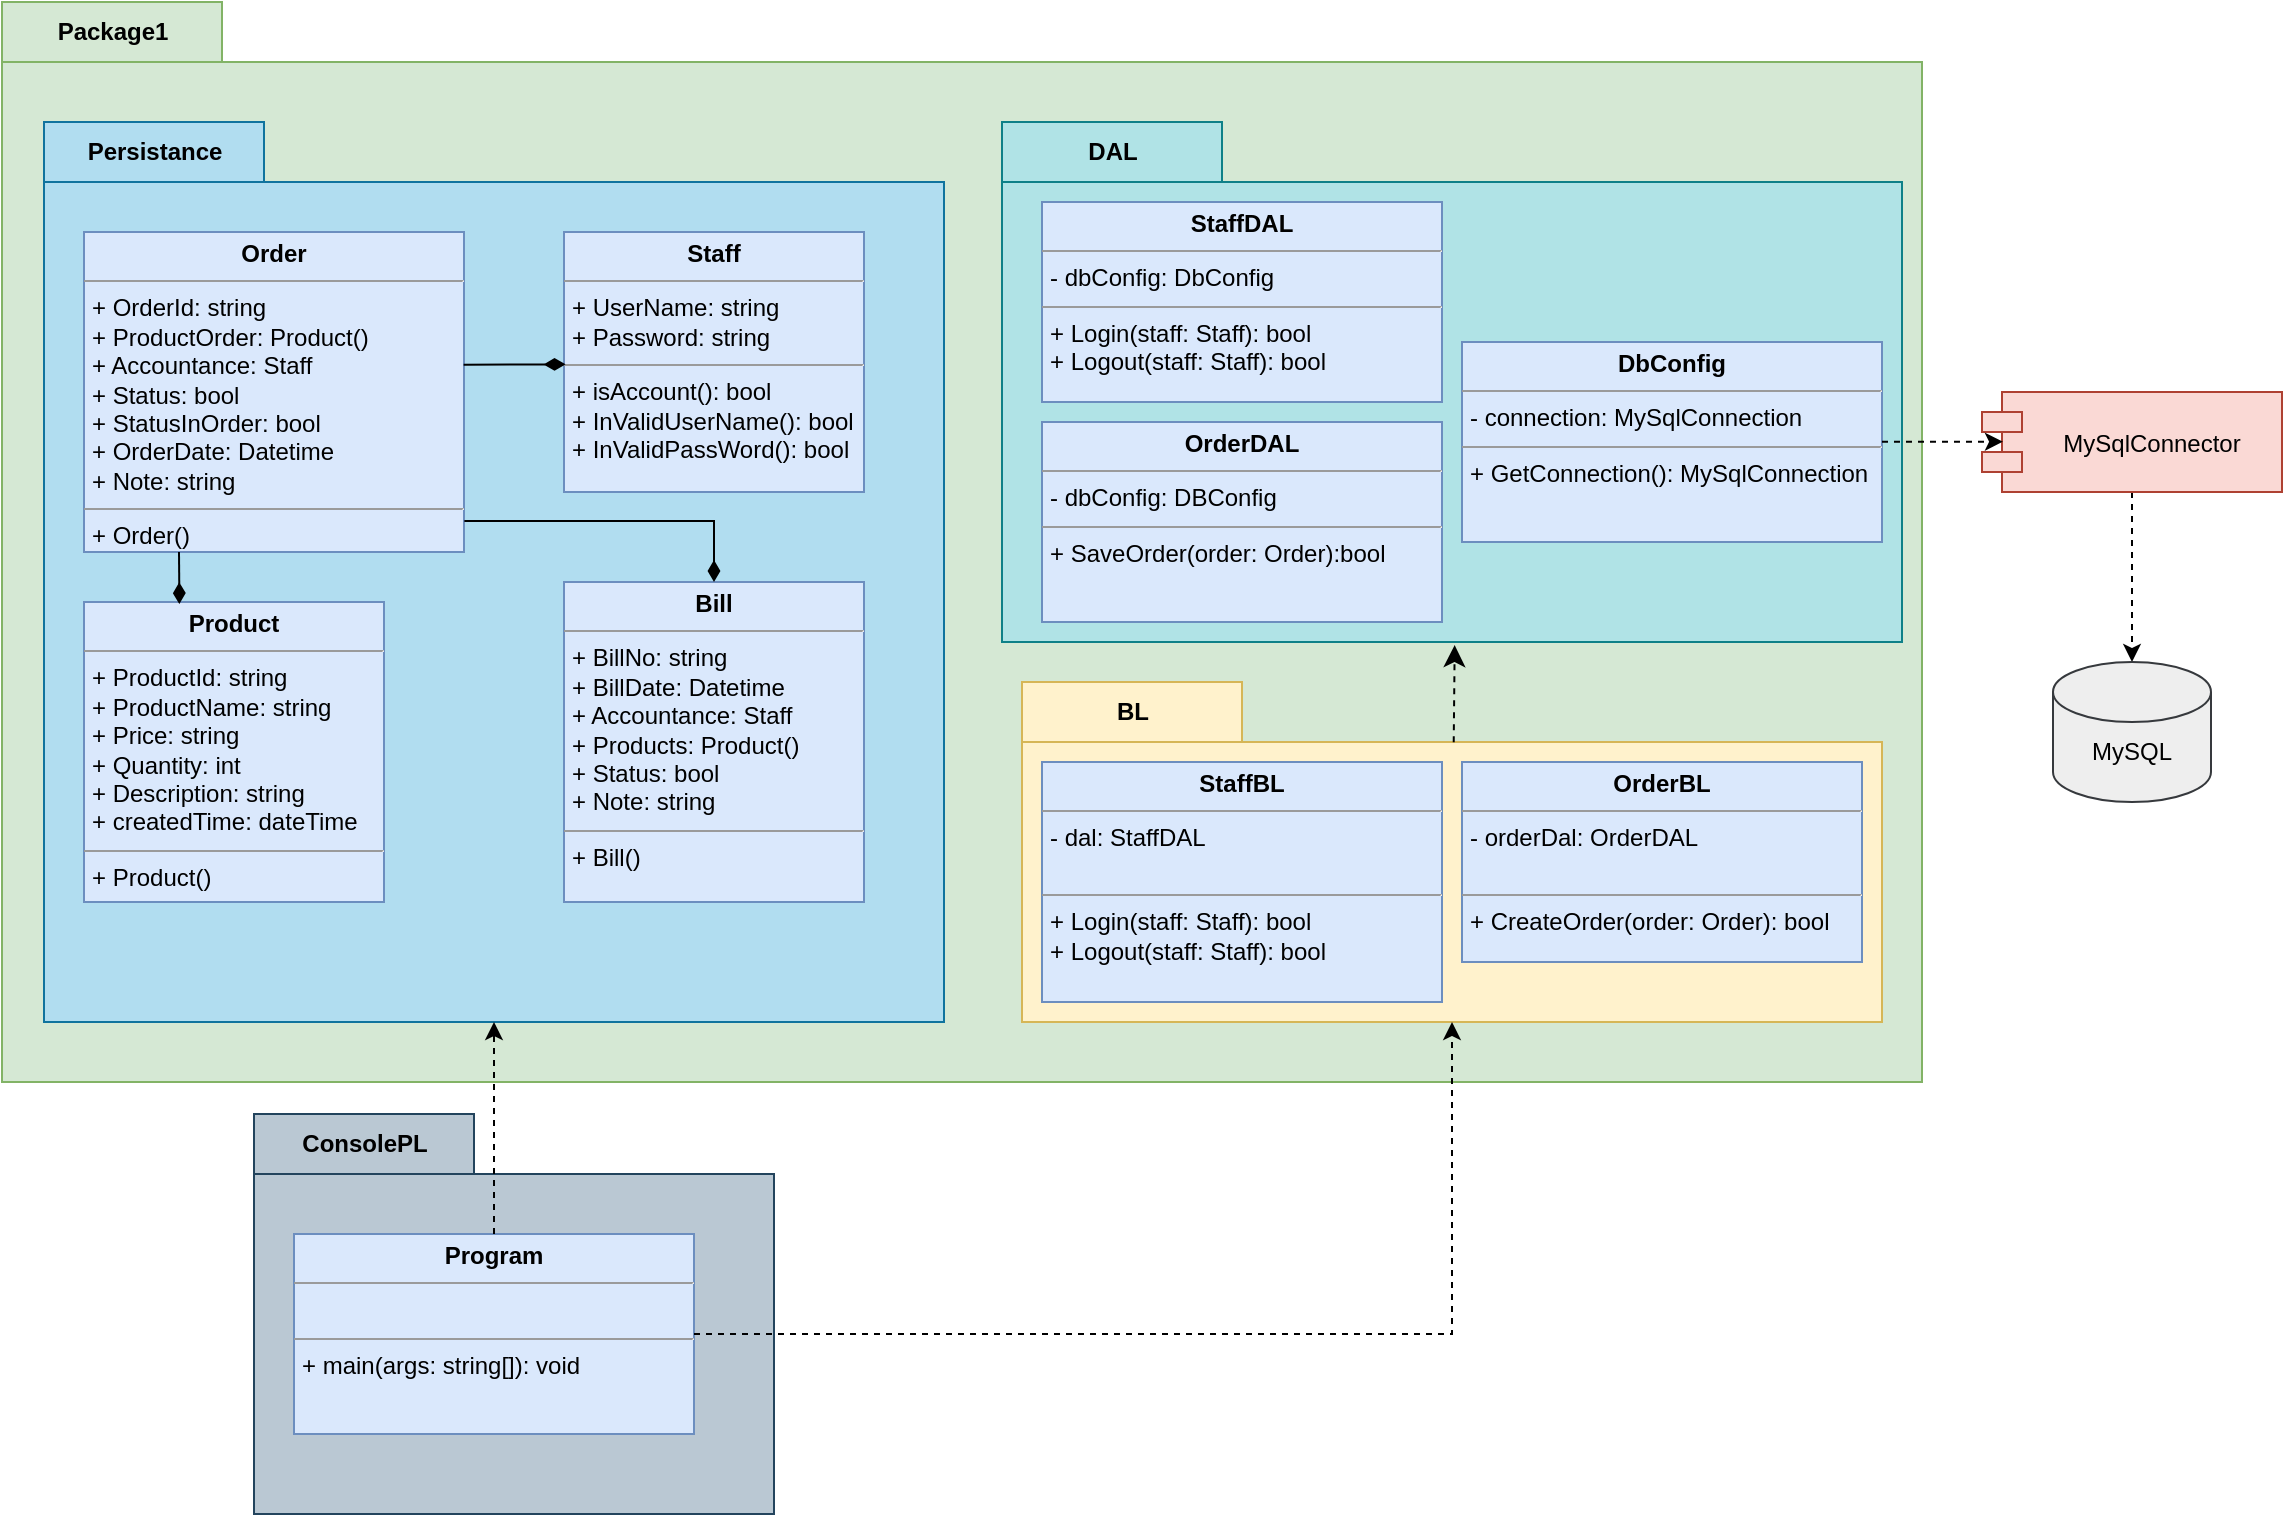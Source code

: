 <mxfile version="21.3.7" type="device">
  <diagram id="ssUUaxzEcrllIjIMbvva" name="Class Diagram">
    <mxGraphModel dx="1179" dy="602" grid="1" gridSize="10" guides="1" tooltips="1" connect="1" arrows="1" fold="1" page="1" pageScale="1" pageWidth="1169" pageHeight="827" math="0" shadow="0">
      <root>
        <mxCell id="0" />
        <mxCell id="1" parent="0" />
        <mxCell id="egkqMNy7m-KPahkOpKZH-75" style="edgeStyle=none;rounded=0;orthogonalLoop=1;jettySize=auto;html=1;entryX=0.5;entryY=0;entryDx=0;entryDy=0;entryPerimeter=0;dashed=1;endArrow=classic;endFill=1;" parent="1" source="egkqMNy7m-KPahkOpKZH-30" target="egkqMNy7m-KPahkOpKZH-49" edge="1">
          <mxGeometry relative="1" as="geometry" />
        </mxCell>
        <mxCell id="egkqMNy7m-KPahkOpKZH-30" value="MySqlConnector" style="shape=module;align=left;spacingLeft=20;align=center;verticalAlign=middle;fillColor=#fad9d5;strokeColor=#ae4132;" parent="1" vertex="1">
          <mxGeometry x="1004" y="229" width="150" height="50" as="geometry" />
        </mxCell>
        <mxCell id="egkqMNy7m-KPahkOpKZH-42" value="Package1" style="shape=folder;fontStyle=1;tabWidth=110;tabHeight=30;tabPosition=left;html=1;boundedLbl=1;labelInHeader=1;container=1;collapsible=0;recursiveResize=0;fillColor=#d5e8d4;strokeColor=#82b366;" parent="1" vertex="1">
          <mxGeometry x="14" y="34" width="960" height="540" as="geometry" />
        </mxCell>
        <mxCell id="egkqMNy7m-KPahkOpKZH-13" value="Persistance" style="shape=folder;fontStyle=1;tabWidth=110;tabHeight=30;tabPosition=left;html=1;boundedLbl=1;labelInHeader=1;container=1;collapsible=0;recursiveResize=0;fillColor=#b1ddf0;strokeColor=#10739e;" parent="egkqMNy7m-KPahkOpKZH-42" vertex="1">
          <mxGeometry x="21" y="60" width="450" height="450" as="geometry" />
        </mxCell>
        <mxCell id="egkqMNy7m-KPahkOpKZH-15" value="&lt;p style=&quot;margin:0px;margin-top:4px;text-align:center;&quot;&gt;&lt;b&gt;Staff&lt;/b&gt;&lt;/p&gt;&lt;hr size=&quot;1&quot;&gt;&lt;p style=&quot;margin:0px;margin-left:4px;&quot;&gt;+ UserName: string&lt;/p&gt;&lt;p style=&quot;margin:0px;margin-left:4px;&quot;&gt;+ Password: string&lt;/p&gt;&lt;hr size=&quot;1&quot;&gt;&lt;p style=&quot;margin:0px;margin-left:4px;&quot;&gt;+ isAccount(): bool&lt;/p&gt;&lt;p style=&quot;margin:0px;margin-left:4px;&quot;&gt;+ InValidUserName(): bool&lt;/p&gt;&lt;p style=&quot;margin:0px;margin-left:4px;&quot;&gt;+ InValidPassWord(): bool&lt;/p&gt;" style="verticalAlign=top;align=left;overflow=fill;fontSize=12;fontFamily=Helvetica;html=1;fillColor=#dae8fc;strokeColor=#6c8ebf;" parent="egkqMNy7m-KPahkOpKZH-13" vertex="1">
          <mxGeometry x="260" y="55" width="150" height="130" as="geometry" />
        </mxCell>
        <mxCell id="egkqMNy7m-KPahkOpKZH-16" value="&lt;p style=&quot;margin:0px;margin-top:4px;text-align:center;&quot;&gt;&lt;b&gt;Product&lt;/b&gt;&lt;/p&gt;&lt;hr size=&quot;1&quot;&gt;&lt;p style=&quot;margin:0px;margin-left:4px;&quot;&gt;+ ProductId: string&lt;/p&gt;&lt;p style=&quot;margin:0px;margin-left:4px;&quot;&gt;+ ProductName: string&lt;/p&gt;&lt;p style=&quot;margin:0px;margin-left:4px;&quot;&gt;+ Price: string&lt;/p&gt;&lt;p style=&quot;margin:0px;margin-left:4px;&quot;&gt;+ Quantity: int&lt;/p&gt;&lt;p style=&quot;margin:0px;margin-left:4px;&quot;&gt;+ Description: string&lt;/p&gt;&lt;p style=&quot;margin:0px;margin-left:4px;&quot;&gt;+ createdTime: dateTime&lt;/p&gt;&lt;hr size=&quot;1&quot;&gt;&lt;p style=&quot;margin:0px;margin-left:4px;&quot;&gt;+ Product()&amp;nbsp;&lt;/p&gt;" style="verticalAlign=top;align=left;overflow=fill;fontSize=12;fontFamily=Helvetica;html=1;fillColor=#dae8fc;strokeColor=#6c8ebf;" parent="egkqMNy7m-KPahkOpKZH-13" vertex="1">
          <mxGeometry x="20" y="240" width="150" height="150" as="geometry" />
        </mxCell>
        <mxCell id="egkqMNy7m-KPahkOpKZH-17" value="&lt;p style=&quot;margin:0px;margin-top:4px;text-align:center;&quot;&gt;&lt;b&gt;Order&lt;/b&gt;&lt;/p&gt;&lt;hr size=&quot;1&quot;&gt;&lt;p style=&quot;margin:0px;margin-left:4px;&quot;&gt;+ OrderId: string&amp;nbsp;&lt;/p&gt;&lt;p style=&quot;margin:0px;margin-left:4px;&quot;&gt;+ ProductOrder: Product()&lt;/p&gt;&lt;p style=&quot;margin:0px;margin-left:4px;&quot;&gt;+ Accountance: Staff&lt;/p&gt;&lt;p style=&quot;margin:0px;margin-left:4px;&quot;&gt;+ Status: bool&lt;/p&gt;&lt;p style=&quot;margin: 0px 0px 0px 4px;&quot;&gt;+ StatusInOrder: bool&lt;/p&gt;&lt;p style=&quot;margin:0px;margin-left:4px;&quot;&gt;+ OrderDate: Datetime&lt;/p&gt;&lt;p style=&quot;margin:0px;margin-left:4px;&quot;&gt;+ Note: string&lt;/p&gt;&lt;hr size=&quot;1&quot;&gt;&lt;p style=&quot;margin:0px;margin-left:4px;&quot;&gt;&lt;span style=&quot;background-color: initial;&quot;&gt;+ Order()&lt;/span&gt;&lt;br&gt;&lt;/p&gt;" style="verticalAlign=top;align=left;overflow=fill;fontSize=12;fontFamily=Helvetica;html=1;fillColor=#dae8fc;strokeColor=#6c8ebf;" parent="egkqMNy7m-KPahkOpKZH-13" vertex="1">
          <mxGeometry x="20" y="55" width="190" height="160" as="geometry" />
        </mxCell>
        <mxCell id="egkqMNy7m-KPahkOpKZH-18" value="" style="endArrow=none;startArrow=diamondThin;endFill=0;startFill=1;html=1;verticalAlign=bottom;labelBackgroundColor=none;strokeWidth=1;startSize=8;endSize=8;rounded=0;entryX=0.25;entryY=1;entryDx=0;entryDy=0;exitX=0.318;exitY=0.007;exitDx=0;exitDy=0;exitPerimeter=0;" parent="egkqMNy7m-KPahkOpKZH-13" source="egkqMNy7m-KPahkOpKZH-16" target="egkqMNy7m-KPahkOpKZH-17" edge="1">
          <mxGeometry width="160" relative="1" as="geometry">
            <mxPoint x="-60" y="320" as="sourcePoint" />
            <mxPoint x="100" y="320" as="targetPoint" />
          </mxGeometry>
        </mxCell>
        <mxCell id="egkqMNy7m-KPahkOpKZH-19" value="" style="endArrow=none;startArrow=diamondThin;endFill=0;startFill=1;html=1;verticalAlign=bottom;labelBackgroundColor=none;strokeWidth=1;startSize=8;endSize=8;rounded=0;entryX=0.999;entryY=0.415;entryDx=0;entryDy=0;exitX=0.005;exitY=0.509;exitDx=0;exitDy=0;exitPerimeter=0;entryPerimeter=0;" parent="egkqMNy7m-KPahkOpKZH-13" source="egkqMNy7m-KPahkOpKZH-15" target="egkqMNy7m-KPahkOpKZH-17" edge="1">
          <mxGeometry width="160" relative="1" as="geometry">
            <mxPoint x="250" y="310" as="sourcePoint" />
            <mxPoint x="40" y="150" as="targetPoint" />
          </mxGeometry>
        </mxCell>
        <mxCell id="egkqMNy7m-KPahkOpKZH-20" value="&lt;p style=&quot;margin:0px;margin-top:4px;text-align:center;&quot;&gt;&lt;b&gt;Bill&lt;/b&gt;&lt;/p&gt;&lt;hr size=&quot;1&quot;&gt;&lt;p style=&quot;margin:0px;margin-left:4px;&quot;&gt;+ BillNo: string&lt;/p&gt;&lt;p style=&quot;margin:0px;margin-left:4px;&quot;&gt;+ BillDate: Datetime&lt;/p&gt;&lt;p style=&quot;margin:0px;margin-left:4px;&quot;&gt;+ Accountance: Staff&lt;/p&gt;&lt;p style=&quot;margin:0px;margin-left:4px;&quot;&gt;+ Products: Product()&lt;/p&gt;&lt;p style=&quot;margin:0px;margin-left:4px;&quot;&gt;+ Status: bool&lt;/p&gt;&lt;p style=&quot;margin:0px;margin-left:4px;&quot;&gt;+ Note: string&lt;/p&gt;&lt;hr size=&quot;1&quot;&gt;&lt;p style=&quot;margin:0px;margin-left:4px;&quot;&gt;+ Bill()&amp;nbsp;&lt;/p&gt;" style="verticalAlign=top;align=left;overflow=fill;fontSize=12;fontFamily=Helvetica;html=1;fillColor=#dae8fc;strokeColor=#6c8ebf;" parent="egkqMNy7m-KPahkOpKZH-13" vertex="1">
          <mxGeometry x="260" y="230" width="150" height="160" as="geometry" />
        </mxCell>
        <mxCell id="egkqMNy7m-KPahkOpKZH-80" value="" style="endArrow=none;startArrow=diamondThin;endFill=0;startFill=1;html=1;verticalAlign=bottom;labelBackgroundColor=none;strokeWidth=1;startSize=8;endSize=8;rounded=0;entryX=1.001;entryY=0.903;entryDx=0;entryDy=0;exitX=0.5;exitY=0;exitDx=0;exitDy=0;entryPerimeter=0;edgeStyle=orthogonalEdgeStyle;" parent="egkqMNy7m-KPahkOpKZH-13" source="egkqMNy7m-KPahkOpKZH-20" target="egkqMNy7m-KPahkOpKZH-17" edge="1">
          <mxGeometry width="160" relative="1" as="geometry">
            <mxPoint x="304.75" y="225.17" as="sourcePoint" />
            <mxPoint x="253.81" y="225.4" as="targetPoint" />
            <Array as="points">
              <mxPoint x="335" y="200" />
            </Array>
          </mxGeometry>
        </mxCell>
        <mxCell id="egkqMNy7m-KPahkOpKZH-34" value="DAL" style="shape=folder;fontStyle=1;tabWidth=110;tabHeight=30;tabPosition=left;html=1;boundedLbl=1;labelInHeader=1;container=1;collapsible=0;recursiveResize=0;fillColor=#b0e3e6;strokeColor=#0e8088;" parent="egkqMNy7m-KPahkOpKZH-42" vertex="1">
          <mxGeometry x="500" y="60" width="450" height="260" as="geometry" />
        </mxCell>
        <mxCell id="egkqMNy7m-KPahkOpKZH-35" value="&lt;p style=&quot;margin:0px;margin-top:4px;text-align:center;&quot;&gt;&lt;b&gt;StaffDAL&lt;/b&gt;&lt;/p&gt;&lt;hr size=&quot;1&quot;&gt;&lt;p style=&quot;margin:0px;margin-left:4px;&quot;&gt;- dbConfig: DbConfig&lt;/p&gt;&lt;hr size=&quot;1&quot;&gt;&lt;p style=&quot;margin:0px;margin-left:4px;&quot;&gt;+ Login(staff: Staff): bool&lt;/p&gt;&lt;p style=&quot;margin:0px;margin-left:4px;&quot;&gt;+ Logout(staff: Staff): bool&lt;br&gt;&lt;/p&gt;" style="verticalAlign=top;align=left;overflow=fill;fontSize=12;fontFamily=Helvetica;html=1;fillColor=#dae8fc;strokeColor=#6c8ebf;" parent="egkqMNy7m-KPahkOpKZH-34" vertex="1">
          <mxGeometry x="20" y="40" width="200" height="100" as="geometry" />
        </mxCell>
        <mxCell id="egkqMNy7m-KPahkOpKZH-37" value="&lt;p style=&quot;margin:0px;margin-top:4px;text-align:center;&quot;&gt;&lt;b&gt;OrderDAL&lt;/b&gt;&lt;/p&gt;&lt;hr size=&quot;1&quot;&gt;&lt;p style=&quot;margin:0px;margin-left:4px;&quot;&gt;- dbConfig: DBConfig&lt;br&gt;&lt;/p&gt;&lt;hr size=&quot;1&quot;&gt;&lt;p style=&quot;margin:0px;margin-left:4px;&quot;&gt;+ SaveOrder(order: Order):bool&lt;/p&gt;" style="verticalAlign=top;align=left;overflow=fill;fontSize=12;fontFamily=Helvetica;html=1;fillColor=#dae8fc;strokeColor=#6c8ebf;" parent="egkqMNy7m-KPahkOpKZH-34" vertex="1">
          <mxGeometry x="20" y="150" width="200" height="100" as="geometry" />
        </mxCell>
        <mxCell id="egkqMNy7m-KPahkOpKZH-38" value="&lt;p style=&quot;margin:0px;margin-top:4px;text-align:center;&quot;&gt;&lt;b&gt;DbConfig&lt;/b&gt;&lt;/p&gt;&lt;hr size=&quot;1&quot;&gt;&lt;p style=&quot;margin:0px;margin-left:4px;&quot;&gt;- connection: MySqlConnection&lt;/p&gt;&lt;hr size=&quot;1&quot;&gt;&lt;p style=&quot;margin:0px;margin-left:4px;&quot;&gt;+ GetConnection(): MySqlConnection&lt;/p&gt;" style="verticalAlign=top;align=left;overflow=fill;fontSize=12;fontFamily=Helvetica;html=1;fillColor=#dae8fc;strokeColor=#6c8ebf;" parent="egkqMNy7m-KPahkOpKZH-34" vertex="1">
          <mxGeometry x="230" y="110" width="210" height="100" as="geometry" />
        </mxCell>
        <mxCell id="egkqMNy7m-KPahkOpKZH-22" value="BL" style="shape=folder;fontStyle=1;tabWidth=110;tabHeight=30;tabPosition=left;html=1;boundedLbl=1;labelInHeader=1;container=1;collapsible=0;recursiveResize=0;fillColor=#fff2cc;strokeColor=#d6b656;" parent="egkqMNy7m-KPahkOpKZH-42" vertex="1">
          <mxGeometry x="510" y="340" width="430" height="170" as="geometry" />
        </mxCell>
        <mxCell id="egkqMNy7m-KPahkOpKZH-24" value="&lt;p style=&quot;margin:0px;margin-top:4px;text-align:center;&quot;&gt;&lt;b&gt;StaffBL&lt;/b&gt;&lt;/p&gt;&lt;hr size=&quot;1&quot;&gt;&lt;p style=&quot;margin:0px;margin-left:4px;&quot;&gt;- dal: StaffDAL&lt;/p&gt;&lt;p style=&quot;margin:0px;margin-left:4px;&quot;&gt;&lt;br&gt;&lt;/p&gt;&lt;hr size=&quot;1&quot;&gt;&lt;p style=&quot;margin:0px;margin-left:4px;&quot;&gt;+ Login(staff: Staff): bool&lt;/p&gt;&lt;p style=&quot;margin:0px;margin-left:4px;&quot;&gt;+ Logout(staff: Staff): bool&lt;br&gt;&lt;/p&gt;" style="verticalAlign=top;align=left;overflow=fill;fontSize=12;fontFamily=Helvetica;html=1;fillColor=#dae8fc;strokeColor=#6c8ebf;" parent="egkqMNy7m-KPahkOpKZH-22" vertex="1">
          <mxGeometry x="10" y="40" width="200" height="120" as="geometry" />
        </mxCell>
        <mxCell id="egkqMNy7m-KPahkOpKZH-36" value="&lt;p style=&quot;margin:0px;margin-top:4px;text-align:center;&quot;&gt;&lt;b&gt;OrderBL&lt;/b&gt;&lt;/p&gt;&lt;hr size=&quot;1&quot;&gt;&lt;p style=&quot;margin:0px;margin-left:4px;&quot;&gt;- orderDal: OrderDAL&lt;/p&gt;&lt;p style=&quot;margin:0px;margin-left:4px;&quot;&gt;&lt;br&gt;&lt;/p&gt;&lt;hr size=&quot;1&quot;&gt;&lt;p style=&quot;margin:0px;margin-left:4px;&quot;&gt;+ CreateOrder(order: Order): bool&lt;/p&gt;" style="verticalAlign=top;align=left;overflow=fill;fontSize=12;fontFamily=Helvetica;html=1;fillColor=#dae8fc;strokeColor=#6c8ebf;" parent="egkqMNy7m-KPahkOpKZH-22" vertex="1">
          <mxGeometry x="220" y="40" width="200" height="100" as="geometry" />
        </mxCell>
        <mxCell id="egkqMNy7m-KPahkOpKZH-61" value="" style="endArrow=classic;startArrow=none;endFill=1;startFill=0;endSize=8;html=1;verticalAlign=bottom;dashed=1;labelBackgroundColor=none;rounded=0;exitX=0.502;exitY=0.177;exitDx=0;exitDy=0;exitPerimeter=0;entryX=0.503;entryY=1.006;entryDx=0;entryDy=0;entryPerimeter=0;" parent="egkqMNy7m-KPahkOpKZH-42" source="egkqMNy7m-KPahkOpKZH-22" target="egkqMNy7m-KPahkOpKZH-34" edge="1">
          <mxGeometry width="160" relative="1" as="geometry">
            <mxPoint x="610" y="580" as="sourcePoint" />
            <mxPoint x="726" y="326" as="targetPoint" />
          </mxGeometry>
        </mxCell>
        <mxCell id="egkqMNy7m-KPahkOpKZH-52" value="" style="group" parent="1" vertex="1" connectable="0">
          <mxGeometry x="1039.5" y="364" width="79" height="70" as="geometry" />
        </mxCell>
        <mxCell id="egkqMNy7m-KPahkOpKZH-49" value="" style="shape=cylinder3;whiteSpace=wrap;html=1;boundedLbl=1;backgroundOutline=1;size=15;fillColor=#eeeeee;strokeColor=#36393d;" parent="egkqMNy7m-KPahkOpKZH-52" vertex="1">
          <mxGeometry width="79" height="70" as="geometry" />
        </mxCell>
        <mxCell id="egkqMNy7m-KPahkOpKZH-51" value="MySQL" style="text;html=1;strokeColor=none;fillColor=none;align=center;verticalAlign=middle;whiteSpace=wrap;rounded=0;" parent="egkqMNy7m-KPahkOpKZH-52" vertex="1">
          <mxGeometry x="9.5" y="30" width="60" height="30" as="geometry" />
        </mxCell>
        <mxCell id="egkqMNy7m-KPahkOpKZH-53" value="ConsolePL" style="shape=folder;fontStyle=1;tabWidth=110;tabHeight=30;tabPosition=left;html=1;boundedLbl=1;labelInHeader=1;container=1;collapsible=0;recursiveResize=0;fillColor=#bac8d3;strokeColor=#23445d;" parent="1" vertex="1">
          <mxGeometry x="140" y="590" width="260" height="200" as="geometry" />
        </mxCell>
        <mxCell id="egkqMNy7m-KPahkOpKZH-55" value="&lt;p style=&quot;margin:0px;margin-top:4px;text-align:center;&quot;&gt;&lt;b&gt;Program&lt;/b&gt;&lt;/p&gt;&lt;hr size=&quot;1&quot;&gt;&lt;p style=&quot;margin:0px;margin-left:4px;&quot;&gt;&lt;br&gt;&lt;/p&gt;&lt;hr size=&quot;1&quot;&gt;&lt;p style=&quot;margin:0px;margin-left:4px;&quot;&gt;+ main(args: string[]): void&lt;/p&gt;" style="verticalAlign=top;align=left;overflow=fill;fontSize=12;fontFamily=Helvetica;html=1;fillColor=#dae8fc;strokeColor=#6c8ebf;" parent="egkqMNy7m-KPahkOpKZH-53" vertex="1">
          <mxGeometry x="20" y="60" width="200" height="100" as="geometry" />
        </mxCell>
        <mxCell id="egkqMNy7m-KPahkOpKZH-74" style="edgeStyle=none;rounded=0;orthogonalLoop=1;jettySize=auto;html=1;entryX=0.07;entryY=0.497;entryDx=0;entryDy=0;entryPerimeter=0;dashed=1;endArrow=classic;endFill=1;" parent="1" source="egkqMNy7m-KPahkOpKZH-38" target="egkqMNy7m-KPahkOpKZH-30" edge="1">
          <mxGeometry relative="1" as="geometry" />
        </mxCell>
        <mxCell id="egkqMNy7m-KPahkOpKZH-77" style="edgeStyle=none;rounded=0;orthogonalLoop=1;jettySize=auto;html=1;entryX=0.5;entryY=1;entryDx=0;entryDy=0;entryPerimeter=0;dashed=1;endArrow=classic;endFill=1;" parent="1" source="egkqMNy7m-KPahkOpKZH-55" target="egkqMNy7m-KPahkOpKZH-13" edge="1">
          <mxGeometry relative="1" as="geometry" />
        </mxCell>
        <mxCell id="egkqMNy7m-KPahkOpKZH-78" style="edgeStyle=orthogonalEdgeStyle;rounded=0;orthogonalLoop=1;jettySize=auto;html=1;entryX=0.5;entryY=1;entryDx=0;entryDy=0;entryPerimeter=0;dashed=1;endArrow=classic;endFill=1;" parent="1" source="egkqMNy7m-KPahkOpKZH-55" target="egkqMNy7m-KPahkOpKZH-22" edge="1">
          <mxGeometry relative="1" as="geometry" />
        </mxCell>
      </root>
    </mxGraphModel>
  </diagram>
</mxfile>
